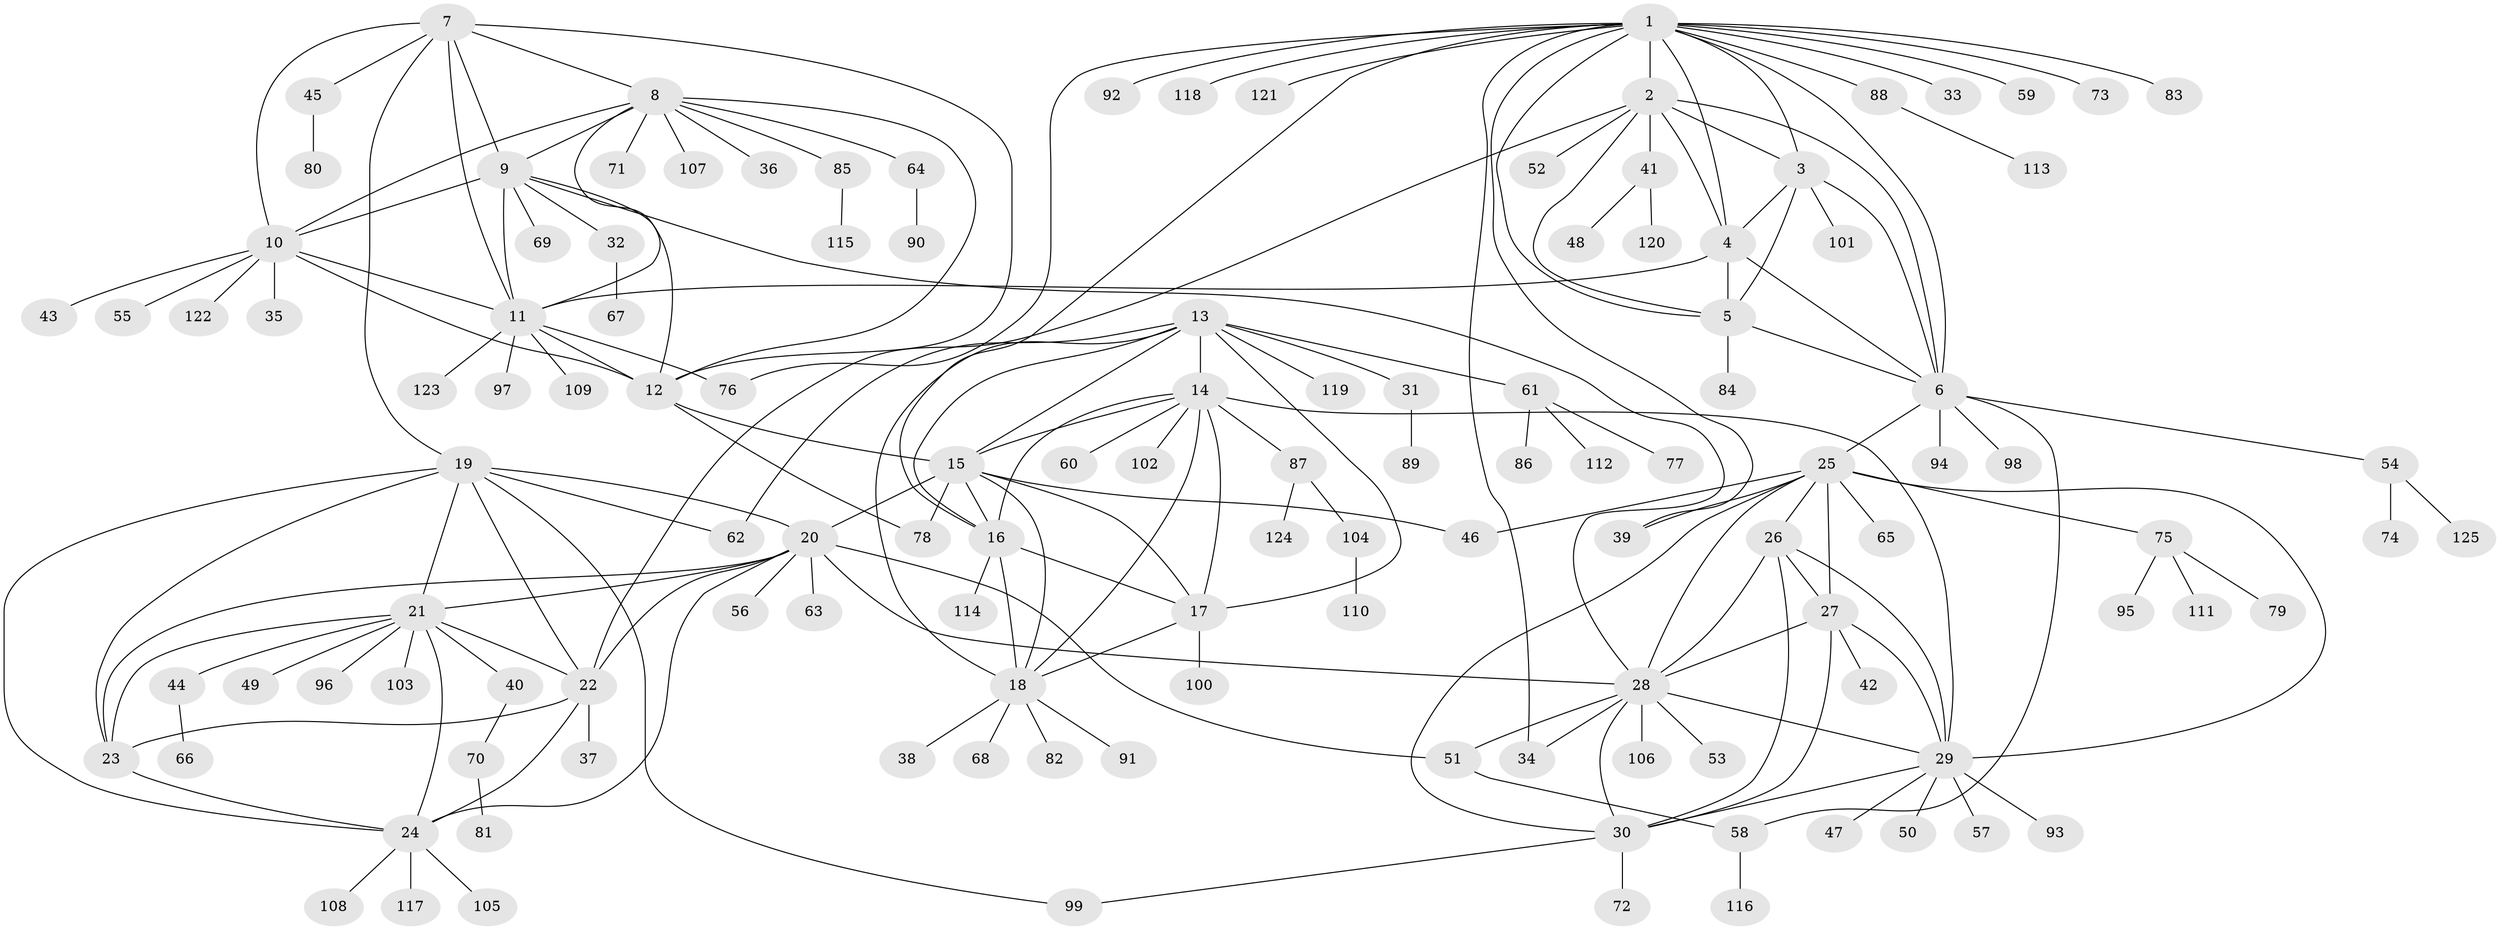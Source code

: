// Generated by graph-tools (version 1.1) at 2025/02/03/09/25 03:02:35]
// undirected, 125 vertices, 189 edges
graph export_dot {
graph [start="1"]
  node [color=gray90,style=filled];
  1;
  2;
  3;
  4;
  5;
  6;
  7;
  8;
  9;
  10;
  11;
  12;
  13;
  14;
  15;
  16;
  17;
  18;
  19;
  20;
  21;
  22;
  23;
  24;
  25;
  26;
  27;
  28;
  29;
  30;
  31;
  32;
  33;
  34;
  35;
  36;
  37;
  38;
  39;
  40;
  41;
  42;
  43;
  44;
  45;
  46;
  47;
  48;
  49;
  50;
  51;
  52;
  53;
  54;
  55;
  56;
  57;
  58;
  59;
  60;
  61;
  62;
  63;
  64;
  65;
  66;
  67;
  68;
  69;
  70;
  71;
  72;
  73;
  74;
  75;
  76;
  77;
  78;
  79;
  80;
  81;
  82;
  83;
  84;
  85;
  86;
  87;
  88;
  89;
  90;
  91;
  92;
  93;
  94;
  95;
  96;
  97;
  98;
  99;
  100;
  101;
  102;
  103;
  104;
  105;
  106;
  107;
  108;
  109;
  110;
  111;
  112;
  113;
  114;
  115;
  116;
  117;
  118;
  119;
  120;
  121;
  122;
  123;
  124;
  125;
  1 -- 2;
  1 -- 3;
  1 -- 4;
  1 -- 5;
  1 -- 6;
  1 -- 16;
  1 -- 33;
  1 -- 34;
  1 -- 39;
  1 -- 59;
  1 -- 73;
  1 -- 76;
  1 -- 83;
  1 -- 88;
  1 -- 92;
  1 -- 118;
  1 -- 121;
  2 -- 3;
  2 -- 4;
  2 -- 5;
  2 -- 6;
  2 -- 22;
  2 -- 41;
  2 -- 52;
  3 -- 4;
  3 -- 5;
  3 -- 6;
  3 -- 101;
  4 -- 5;
  4 -- 6;
  4 -- 11;
  5 -- 6;
  5 -- 84;
  6 -- 25;
  6 -- 54;
  6 -- 58;
  6 -- 94;
  6 -- 98;
  7 -- 8;
  7 -- 9;
  7 -- 10;
  7 -- 11;
  7 -- 12;
  7 -- 19;
  7 -- 45;
  8 -- 9;
  8 -- 10;
  8 -- 11;
  8 -- 12;
  8 -- 36;
  8 -- 64;
  8 -- 71;
  8 -- 85;
  8 -- 107;
  9 -- 10;
  9 -- 11;
  9 -- 12;
  9 -- 28;
  9 -- 32;
  9 -- 69;
  10 -- 11;
  10 -- 12;
  10 -- 35;
  10 -- 43;
  10 -- 55;
  10 -- 122;
  11 -- 12;
  11 -- 76;
  11 -- 97;
  11 -- 109;
  11 -- 123;
  12 -- 15;
  12 -- 78;
  13 -- 14;
  13 -- 15;
  13 -- 16;
  13 -- 17;
  13 -- 18;
  13 -- 31;
  13 -- 61;
  13 -- 62;
  13 -- 119;
  14 -- 15;
  14 -- 16;
  14 -- 17;
  14 -- 18;
  14 -- 29;
  14 -- 60;
  14 -- 87;
  14 -- 102;
  15 -- 16;
  15 -- 17;
  15 -- 18;
  15 -- 20;
  15 -- 46;
  15 -- 78;
  16 -- 17;
  16 -- 18;
  16 -- 114;
  17 -- 18;
  17 -- 100;
  18 -- 38;
  18 -- 68;
  18 -- 82;
  18 -- 91;
  19 -- 20;
  19 -- 21;
  19 -- 22;
  19 -- 23;
  19 -- 24;
  19 -- 62;
  19 -- 99;
  20 -- 21;
  20 -- 22;
  20 -- 23;
  20 -- 24;
  20 -- 28;
  20 -- 51;
  20 -- 56;
  20 -- 63;
  21 -- 22;
  21 -- 23;
  21 -- 24;
  21 -- 40;
  21 -- 44;
  21 -- 49;
  21 -- 96;
  21 -- 103;
  22 -- 23;
  22 -- 24;
  22 -- 37;
  23 -- 24;
  24 -- 105;
  24 -- 108;
  24 -- 117;
  25 -- 26;
  25 -- 27;
  25 -- 28;
  25 -- 29;
  25 -- 30;
  25 -- 39;
  25 -- 46;
  25 -- 65;
  25 -- 75;
  26 -- 27;
  26 -- 28;
  26 -- 29;
  26 -- 30;
  27 -- 28;
  27 -- 29;
  27 -- 30;
  27 -- 42;
  28 -- 29;
  28 -- 30;
  28 -- 34;
  28 -- 51;
  28 -- 53;
  28 -- 106;
  29 -- 30;
  29 -- 47;
  29 -- 50;
  29 -- 57;
  29 -- 93;
  30 -- 72;
  30 -- 99;
  31 -- 89;
  32 -- 67;
  40 -- 70;
  41 -- 48;
  41 -- 120;
  44 -- 66;
  45 -- 80;
  51 -- 58;
  54 -- 74;
  54 -- 125;
  58 -- 116;
  61 -- 77;
  61 -- 86;
  61 -- 112;
  64 -- 90;
  70 -- 81;
  75 -- 79;
  75 -- 95;
  75 -- 111;
  85 -- 115;
  87 -- 104;
  87 -- 124;
  88 -- 113;
  104 -- 110;
}
